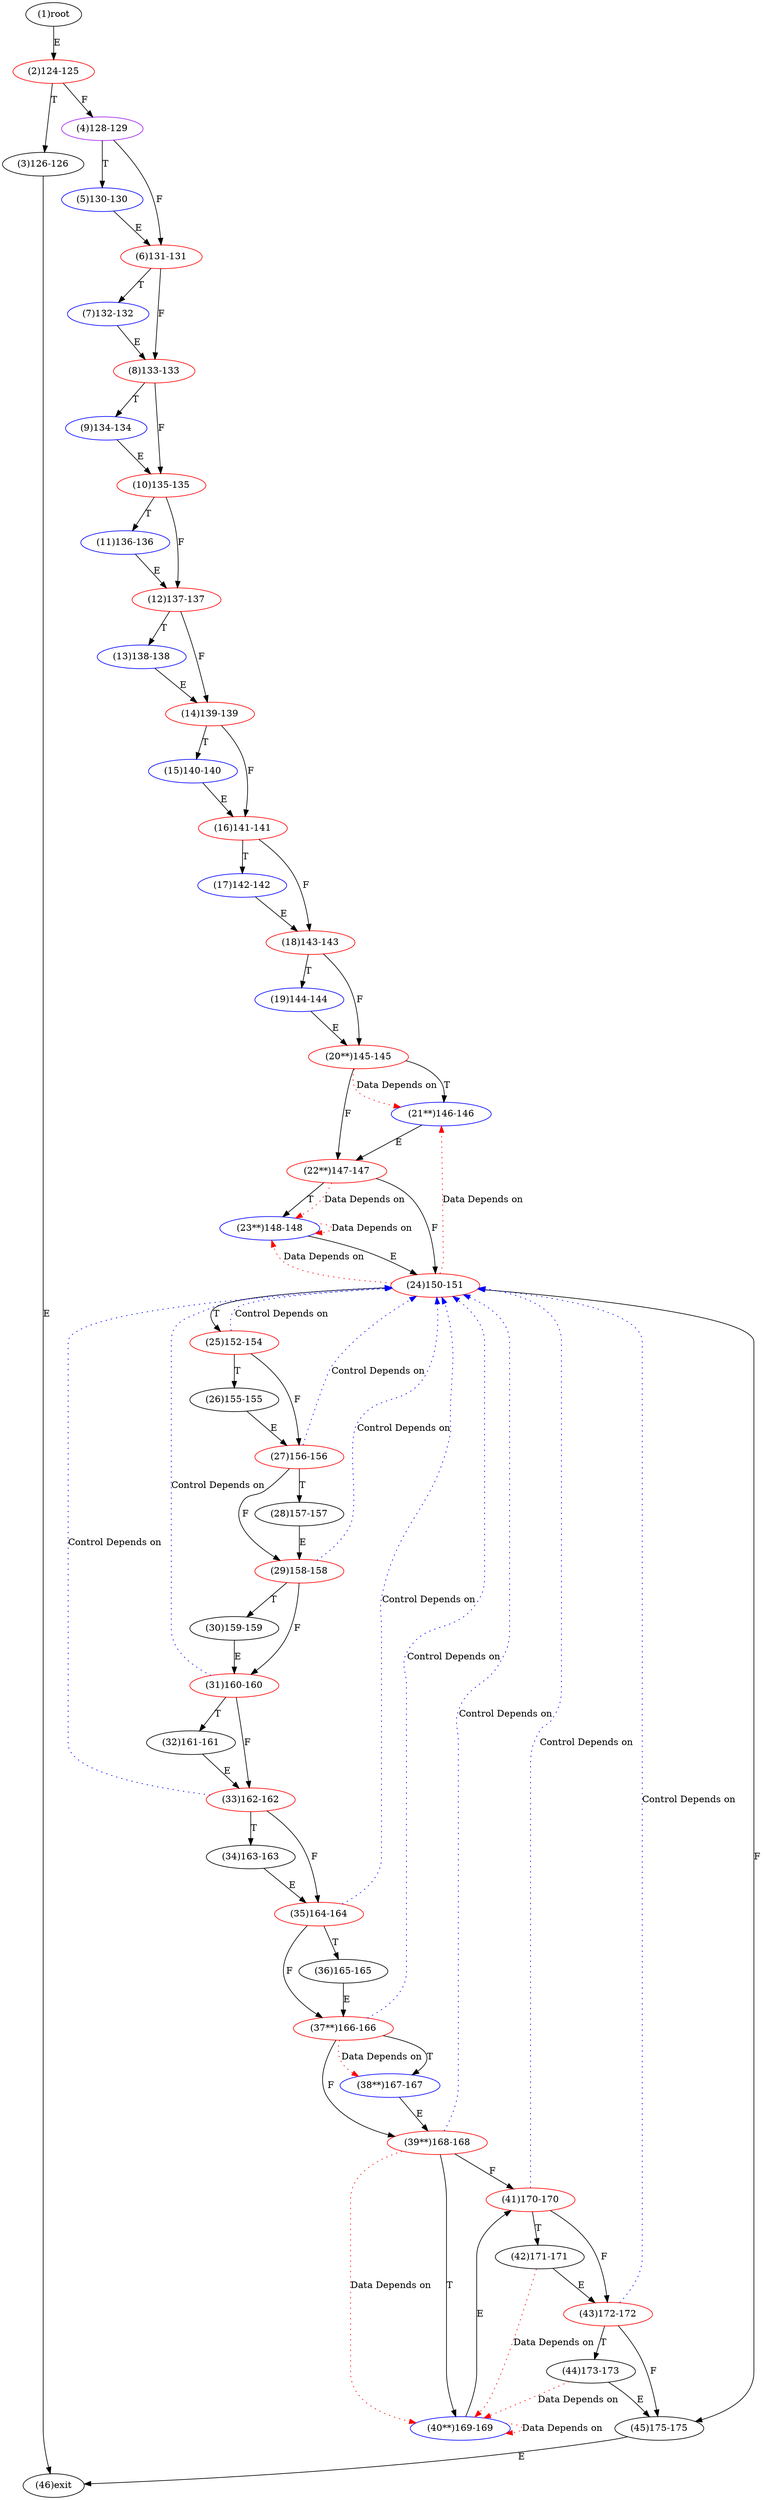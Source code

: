 digraph "" { 
1[ label="(1)root"];
2[ label="(2)124-125",color=red];
3[ label="(3)126-126"];
4[ label="(4)128-129",color=purple];
5[ label="(5)130-130",color=blue];
6[ label="(6)131-131",color=red];
7[ label="(7)132-132",color=blue];
8[ label="(8)133-133",color=red];
9[ label="(9)134-134",color=blue];
10[ label="(10)135-135",color=red];
11[ label="(11)136-136",color=blue];
12[ label="(12)137-137",color=red];
13[ label="(13)138-138",color=blue];
14[ label="(14)139-139",color=red];
15[ label="(15)140-140",color=blue];
17[ label="(17)142-142",color=blue];
16[ label="(16)141-141",color=red];
19[ label="(19)144-144",color=blue];
18[ label="(18)143-143",color=red];
21[ label="(21**)146-146",color=blue];
20[ label="(20**)145-145",color=red];
23[ label="(23**)148-148",color=blue];
22[ label="(22**)147-147",color=red];
25[ label="(25)152-154",color=red];
24[ label="(24)150-151",color=red];
27[ label="(27)156-156",color=red];
26[ label="(26)155-155"];
29[ label="(29)158-158",color=red];
28[ label="(28)157-157"];
31[ label="(31)160-160",color=red];
30[ label="(30)159-159"];
34[ label="(34)163-163"];
35[ label="(35)164-164",color=red];
32[ label="(32)161-161"];
33[ label="(33)162-162",color=red];
38[ label="(38**)167-167",color=blue];
39[ label="(39**)168-168",color=red];
36[ label="(36)165-165"];
37[ label="(37**)166-166",color=red];
42[ label="(42)171-171"];
43[ label="(43)172-172",color=red];
40[ label="(40**)169-169",color=blue];
41[ label="(41)170-170",color=red];
46[ label="(46)exit"];
44[ label="(44)173-173"];
45[ label="(45)175-175"];
1->2[ label="E"];
2->4[ label="F"];
2->3[ label="T"];
3->46[ label="E"];
4->6[ label="F"];
4->5[ label="T"];
5->6[ label="E"];
6->8[ label="F"];
6->7[ label="T"];
7->8[ label="E"];
8->10[ label="F"];
8->9[ label="T"];
9->10[ label="E"];
10->12[ label="F"];
10->11[ label="T"];
11->12[ label="E"];
12->14[ label="F"];
12->13[ label="T"];
13->14[ label="E"];
14->16[ label="F"];
14->15[ label="T"];
15->16[ label="E"];
16->18[ label="F"];
16->17[ label="T"];
17->18[ label="E"];
18->20[ label="F"];
18->19[ label="T"];
19->20[ label="E"];
20->22[ label="F"];
20->21[ label="T"];
21->22[ label="E"];
22->24[ label="F"];
22->23[ label="T"];
23->24[ label="E"];
24->45[ label="F"];
24->25[ label="T"];
25->27[ label="F"];
25->26[ label="T"];
26->27[ label="E"];
27->29[ label="F"];
27->28[ label="T"];
28->29[ label="E"];
29->31[ label="F"];
29->30[ label="T"];
30->31[ label="E"];
31->33[ label="F"];
31->32[ label="T"];
32->33[ label="E"];
33->35[ label="F"];
33->34[ label="T"];
34->35[ label="E"];
35->37[ label="F"];
35->36[ label="T"];
36->37[ label="E"];
37->39[ label="F"];
37->38[ label="T"];
38->39[ label="E"];
39->41[ label="F"];
39->40[ label="T"];
40->41[ label="E"];
41->43[ label="F"];
41->42[ label="T"];
42->43[ label="E"];
43->45[ label="F"];
43->44[ label="T"];
44->45[ label="E"];
45->46[ label="E"];
20->21[ color="red" label="Data Depends on" style = dotted ];
23->23[ color="red" label="Data Depends on" style = dotted ];
22->23[ color="red" label="Data Depends on" style = dotted ];
25->24[ color="blue" label="Control Depends on" style = dotted ];
24->21[ color="red" label="Data Depends on" style = dotted ];
24->23[ color="red" label="Data Depends on" style = dotted ];
27->24[ color="blue" label="Control Depends on" style = dotted ];
29->24[ color="blue" label="Control Depends on" style = dotted ];
31->24[ color="blue" label="Control Depends on" style = dotted ];
35->24[ color="blue" label="Control Depends on" style = dotted ];
33->24[ color="blue" label="Control Depends on" style = dotted ];
39->24[ color="blue" label="Control Depends on" style = dotted ];
39->40[ color="red" label="Data Depends on" style = dotted ];
37->38[ color="red" label="Data Depends on" style = dotted ];
37->24[ color="blue" label="Control Depends on" style = dotted ];
42->40[ color="red" label="Data Depends on" style = dotted ];
43->24[ color="blue" label="Control Depends on" style = dotted ];
40->40[ color="red" label="Data Depends on" style = dotted ];
41->24[ color="blue" label="Control Depends on" style = dotted ];
44->40[ color="red" label="Data Depends on" style = dotted ];
}